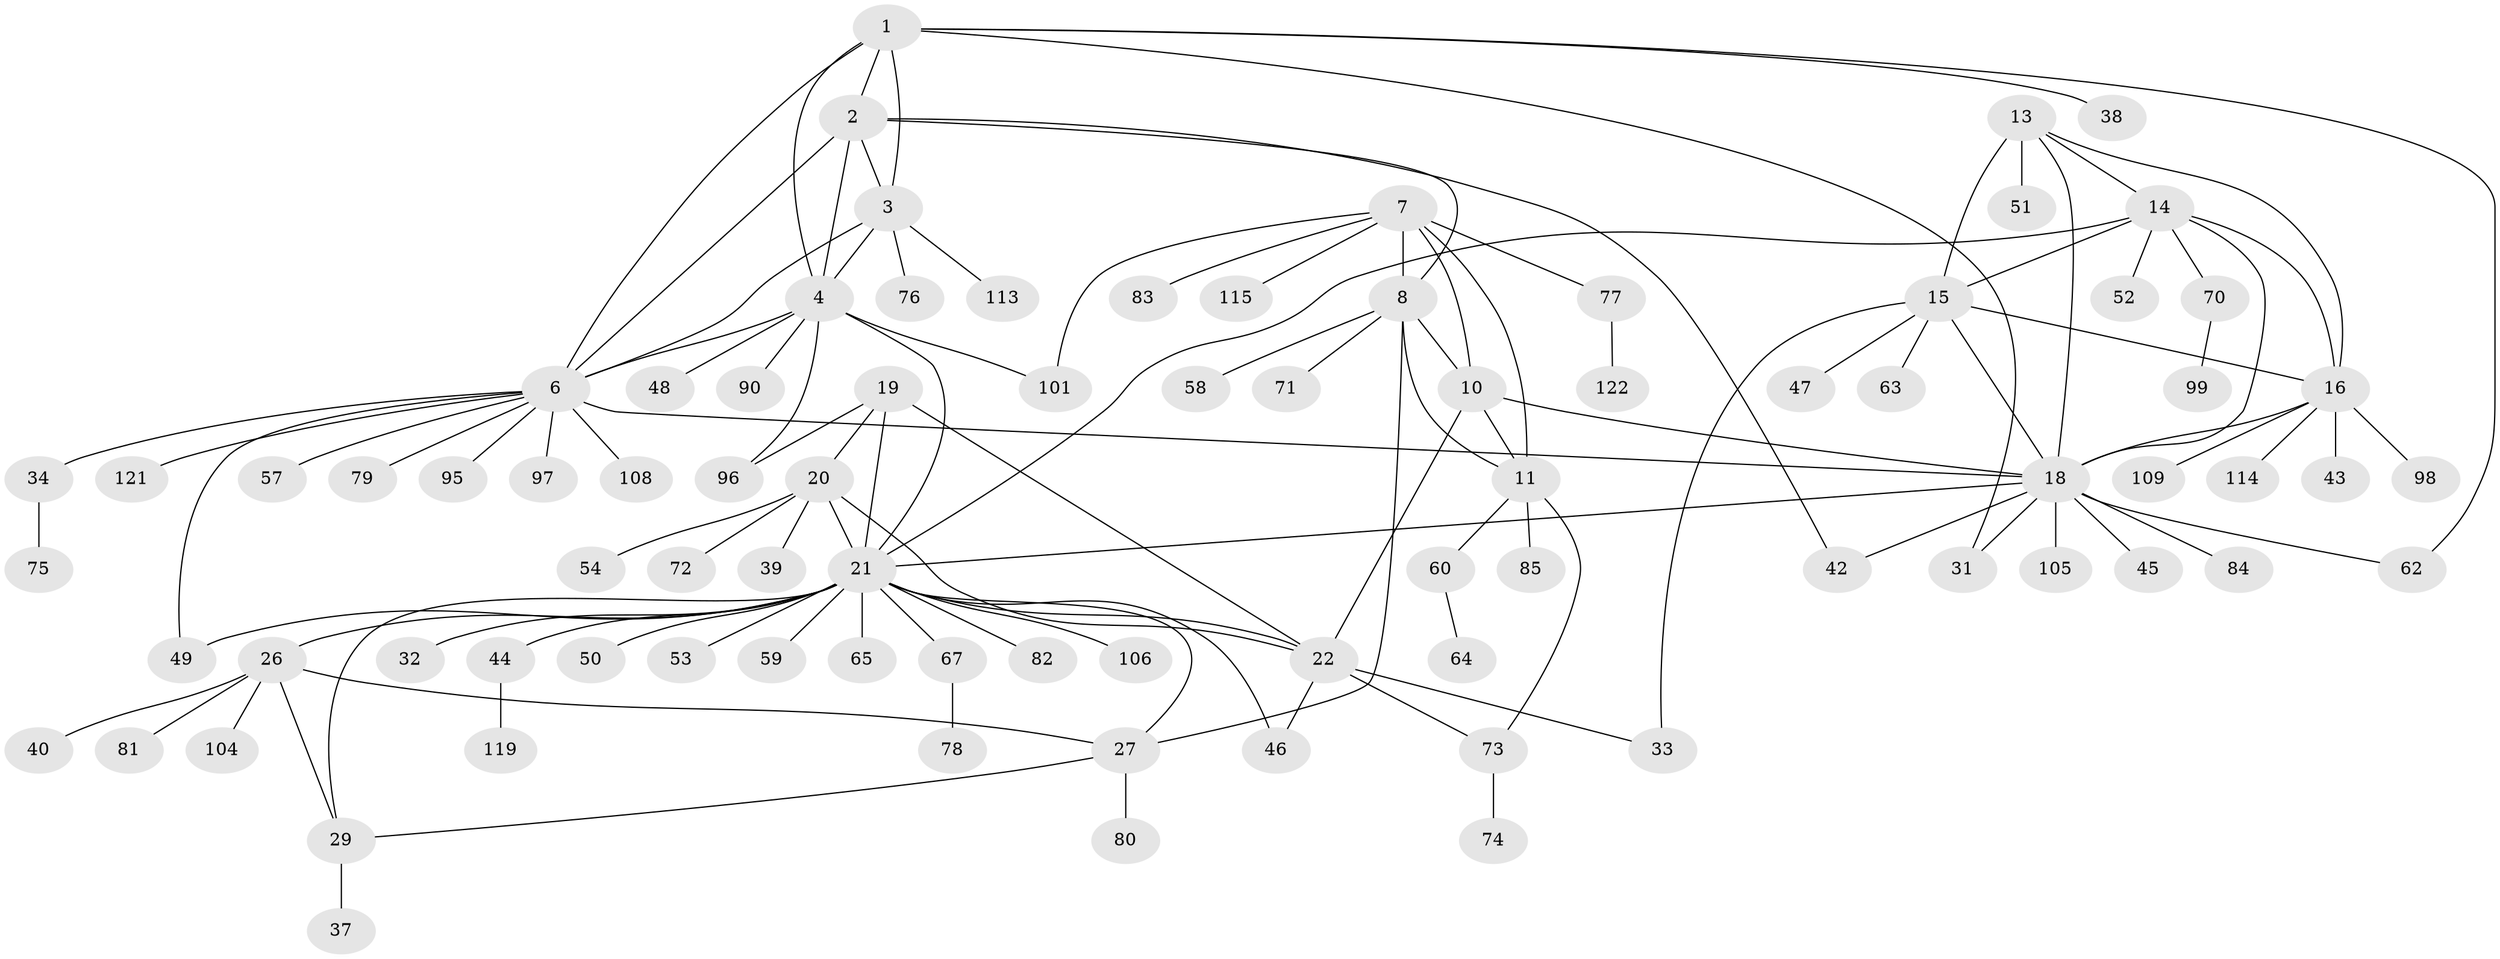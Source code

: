 // original degree distribution, {8: 0.04918032786885246, 7: 0.09016393442622951, 11: 0.00819672131147541, 5: 0.00819672131147541, 15: 0.00819672131147541, 6: 0.01639344262295082, 10: 0.01639344262295082, 9: 0.03278688524590164, 14: 0.00819672131147541, 12: 0.00819672131147541, 2: 0.1721311475409836, 1: 0.5409836065573771, 4: 0.00819672131147541, 3: 0.03278688524590164}
// Generated by graph-tools (version 1.1) at 2025/19/03/04/25 18:19:40]
// undirected, 85 vertices, 119 edges
graph export_dot {
graph [start="1"]
  node [color=gray90,style=filled];
  1;
  2 [super="+5"];
  3;
  4;
  6 [super="+55"];
  7 [super="+9"];
  8 [super="+12+111+107+88"];
  10;
  11;
  13 [super="+92"];
  14;
  15 [super="+17"];
  16;
  18;
  19;
  20;
  21 [super="+23"];
  22;
  26 [super="+28"];
  27;
  29 [super="+100+102+41"];
  31 [super="+116"];
  32;
  33 [super="+35"];
  34;
  37;
  38;
  39;
  40;
  42;
  43 [super="+120+61"];
  44;
  45;
  46;
  47;
  48;
  49;
  50;
  51;
  52;
  53 [super="+86"];
  54;
  57;
  58 [super="+68"];
  59;
  60;
  62 [super="+93"];
  63;
  64;
  65;
  67;
  70;
  71;
  72;
  73 [super="+117"];
  74;
  75;
  76;
  77;
  78;
  79;
  80 [super="+118"];
  81;
  82;
  83;
  84;
  85;
  90;
  95;
  96;
  97;
  98;
  99;
  101;
  104;
  105;
  106;
  108;
  109;
  113;
  114;
  115;
  119;
  121;
  122;
  1 -- 2 [weight=2];
  1 -- 3;
  1 -- 4;
  1 -- 6;
  1 -- 31;
  1 -- 38;
  1 -- 62;
  2 -- 3 [weight=2];
  2 -- 4 [weight=2];
  2 -- 6 [weight=2];
  2 -- 42;
  2 -- 8;
  3 -- 4;
  3 -- 6;
  3 -- 76;
  3 -- 113;
  4 -- 6;
  4 -- 48;
  4 -- 90;
  4 -- 96;
  4 -- 101;
  4 -- 21 [weight=2];
  6 -- 18;
  6 -- 34;
  6 -- 49;
  6 -- 57;
  6 -- 79;
  6 -- 95;
  6 -- 97;
  6 -- 108;
  6 -- 121;
  7 -- 8 [weight=4];
  7 -- 10 [weight=2];
  7 -- 11 [weight=2];
  7 -- 83;
  7 -- 101;
  7 -- 77;
  7 -- 115;
  8 -- 10 [weight=2];
  8 -- 11 [weight=2];
  8 -- 27;
  8 -- 71;
  8 -- 58;
  10 -- 11;
  10 -- 18;
  10 -- 22;
  11 -- 60;
  11 -- 73;
  11 -- 85;
  13 -- 14;
  13 -- 15 [weight=2];
  13 -- 16;
  13 -- 18;
  13 -- 51;
  14 -- 15 [weight=2];
  14 -- 16;
  14 -- 18;
  14 -- 52;
  14 -- 70;
  14 -- 21;
  15 -- 16 [weight=2];
  15 -- 18 [weight=2];
  15 -- 33;
  15 -- 47;
  15 -- 63;
  16 -- 18;
  16 -- 43;
  16 -- 98;
  16 -- 109;
  16 -- 114;
  18 -- 42;
  18 -- 45;
  18 -- 62;
  18 -- 84;
  18 -- 105;
  18 -- 31;
  18 -- 21;
  19 -- 20;
  19 -- 21 [weight=3];
  19 -- 22;
  19 -- 96;
  20 -- 21 [weight=3];
  20 -- 22;
  20 -- 39;
  20 -- 54;
  20 -- 72;
  21 -- 22 [weight=3];
  21 -- 65;
  21 -- 106;
  21 -- 67;
  21 -- 82;
  21 -- 26 [weight=5];
  21 -- 27 [weight=2];
  21 -- 29 [weight=2];
  21 -- 32;
  21 -- 44;
  21 -- 46;
  21 -- 49;
  21 -- 50;
  21 -- 53;
  21 -- 59;
  22 -- 46;
  22 -- 33;
  22 -- 73;
  26 -- 27 [weight=2];
  26 -- 29 [weight=2];
  26 -- 81;
  26 -- 40;
  26 -- 104;
  27 -- 29;
  27 -- 80;
  29 -- 37;
  34 -- 75;
  44 -- 119;
  60 -- 64;
  67 -- 78;
  70 -- 99;
  73 -- 74;
  77 -- 122;
}
